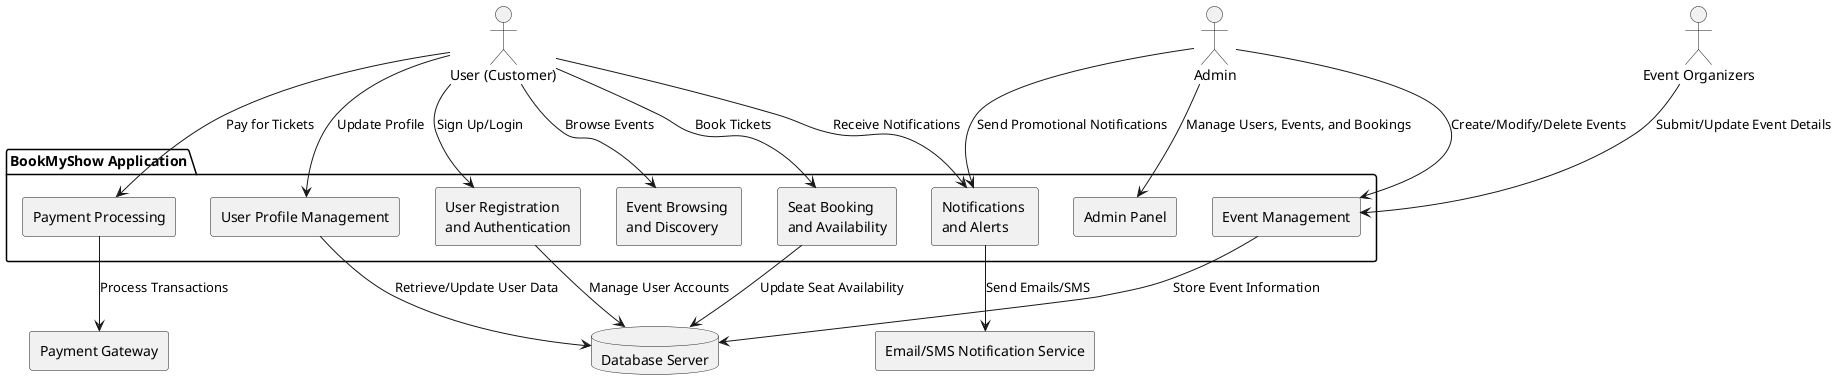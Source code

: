 @startuml

' External Actors
actor "User (Customer)" as User
actor "Admin" as Admin
actor "Event Organizers" as EventOrganizer

' External Systems
rectangle "Payment Gateway" as PaymentGateway
rectangle "Email/SMS Notification Service" as NotificationService
database "Database Server" as Database

' System Boundary: BookMyShow
package "BookMyShow Application" {

    ' Subsystems
    rectangle "User Registration \nand Authentication" as Registration
    rectangle "Event Browsing \nand Discovery" as EventBrowsing
    rectangle "Seat Booking \nand Availability" as SeatBooking
    rectangle "Payment Processing" as PaymentProcessing
    rectangle "Admin Panel" as AdminPanel
    rectangle "Notifications \nand Alerts" as Notifications
    rectangle "Event Management" as EventManagement
    rectangle "User Profile Management" as UserProfile
}

' Relationships between actors and system components
User --> Registration : Sign Up/Login
User --> EventBrowsing : Browse Events
User --> SeatBooking : Book Tickets
User --> PaymentProcessing : Pay for Tickets
User --> Notifications : Receive Notifications
User --> UserProfile : Update Profile

Admin --> AdminPanel : Manage Users, Events, and Bookings
Admin --> EventManagement : Create/Modify/Delete Events
Admin --> Notifications : Send Promotional Notifications

EventOrganizer --> EventManagement : Submit/Update Event Details

' External System Interactions
EventManagement --> Database : Store Event Information
SeatBooking --> Database : Update Seat Availability
Registration --> Database : Manage User Accounts
UserProfile --> Database : Retrieve/Update User Data

PaymentProcessing --> PaymentGateway : Process Transactions
Notifications --> NotificationService : Send Emails/SMS

@enduml
